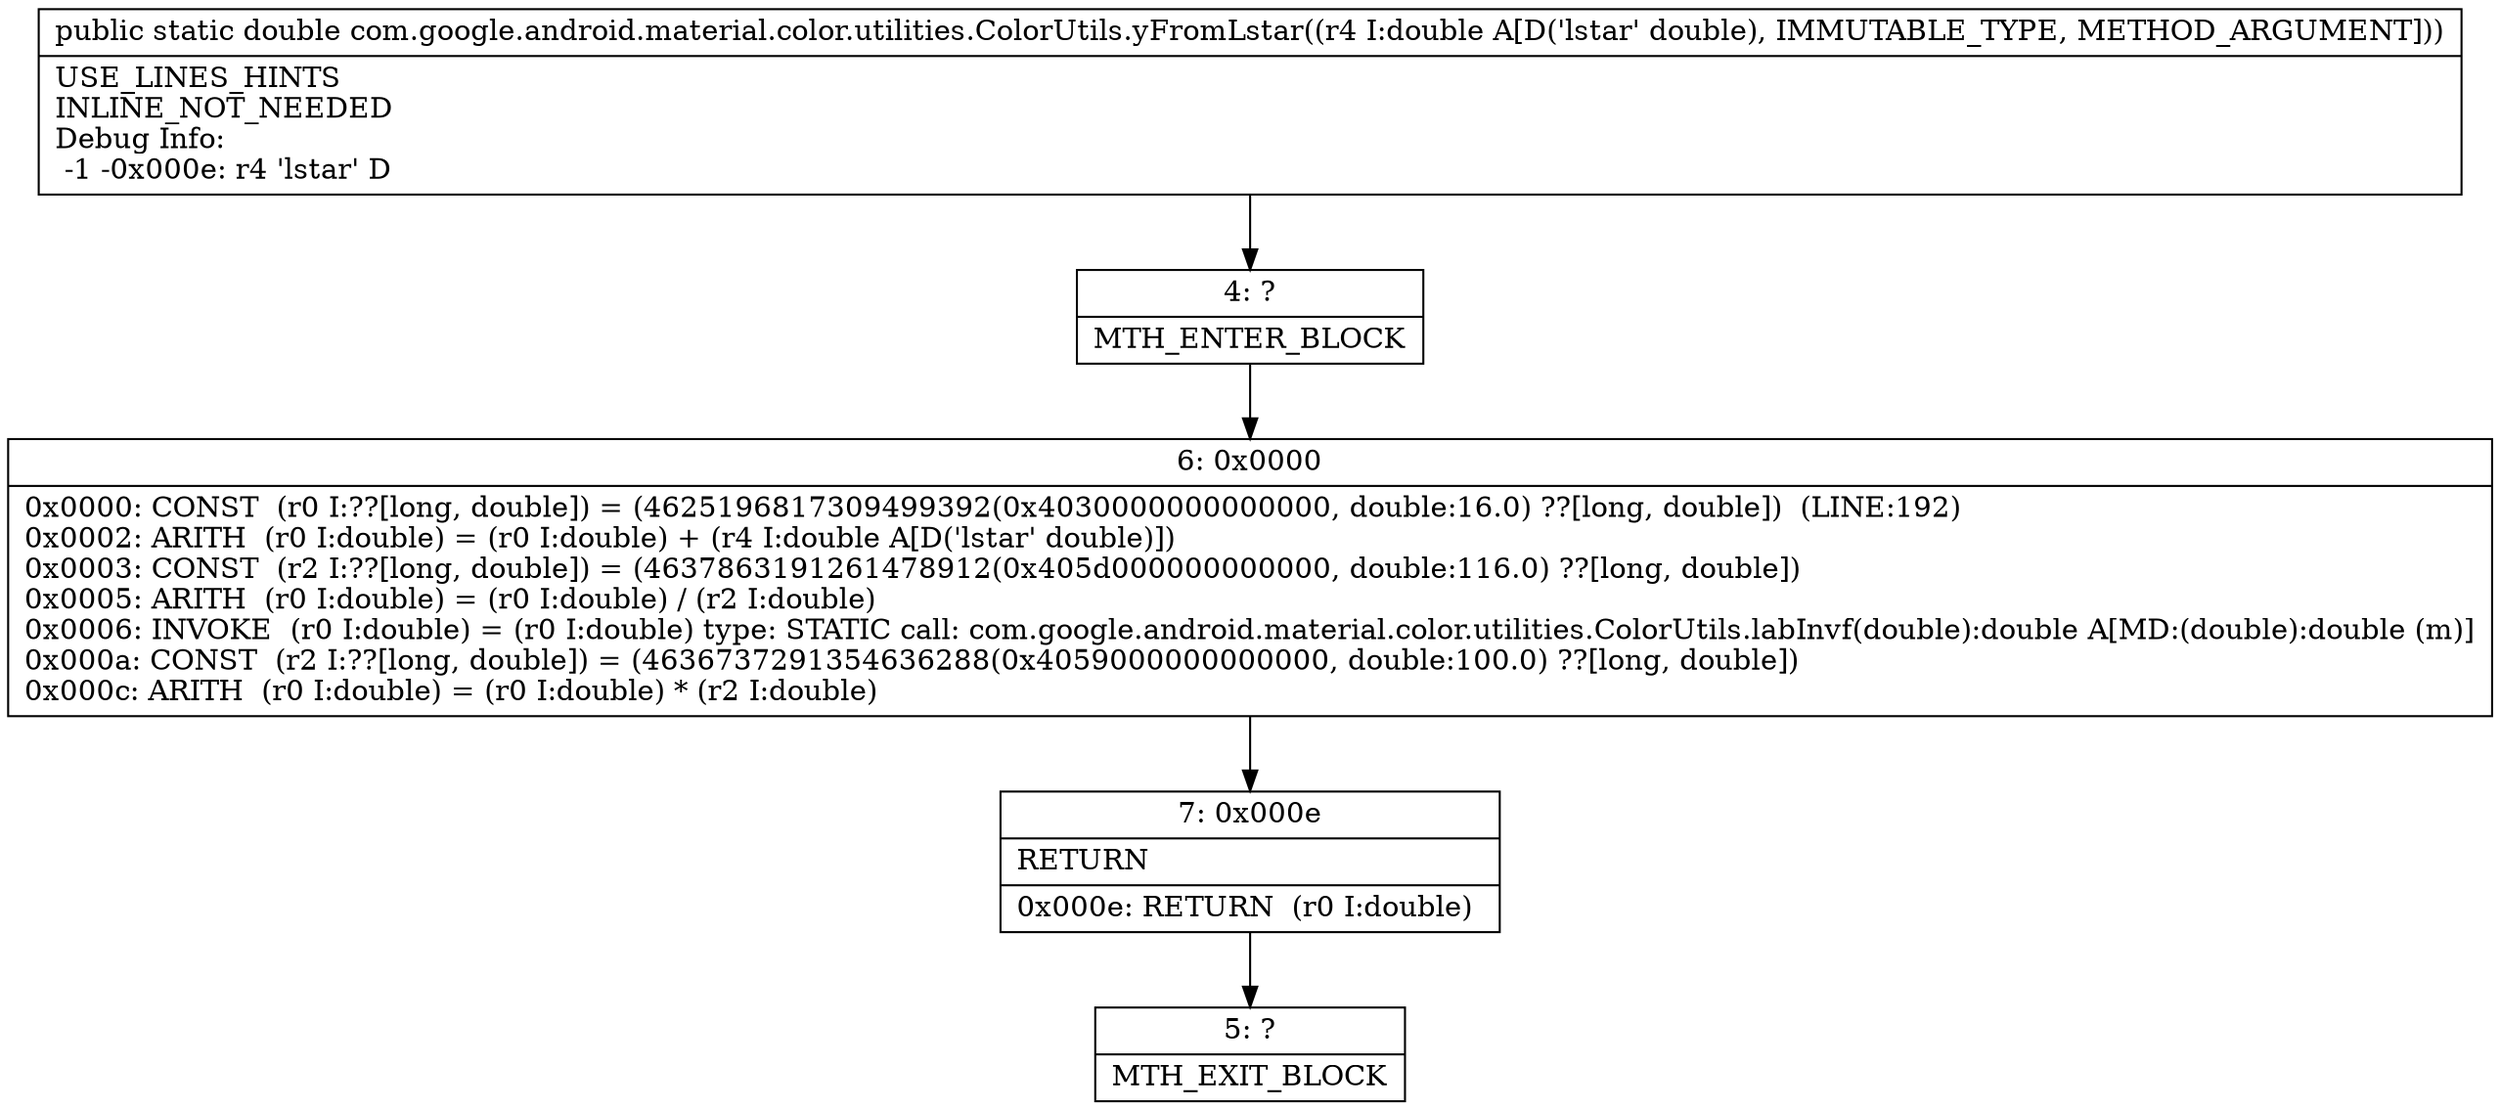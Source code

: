 digraph "CFG forcom.google.android.material.color.utilities.ColorUtils.yFromLstar(D)D" {
Node_4 [shape=record,label="{4\:\ ?|MTH_ENTER_BLOCK\l}"];
Node_6 [shape=record,label="{6\:\ 0x0000|0x0000: CONST  (r0 I:??[long, double]) = (4625196817309499392(0x4030000000000000, double:16.0) ??[long, double])  (LINE:192)\l0x0002: ARITH  (r0 I:double) = (r0 I:double) + (r4 I:double A[D('lstar' double)]) \l0x0003: CONST  (r2 I:??[long, double]) = (4637863191261478912(0x405d000000000000, double:116.0) ??[long, double]) \l0x0005: ARITH  (r0 I:double) = (r0 I:double) \/ (r2 I:double) \l0x0006: INVOKE  (r0 I:double) = (r0 I:double) type: STATIC call: com.google.android.material.color.utilities.ColorUtils.labInvf(double):double A[MD:(double):double (m)]\l0x000a: CONST  (r2 I:??[long, double]) = (4636737291354636288(0x4059000000000000, double:100.0) ??[long, double]) \l0x000c: ARITH  (r0 I:double) = (r0 I:double) * (r2 I:double) \l}"];
Node_7 [shape=record,label="{7\:\ 0x000e|RETURN\l|0x000e: RETURN  (r0 I:double) \l}"];
Node_5 [shape=record,label="{5\:\ ?|MTH_EXIT_BLOCK\l}"];
MethodNode[shape=record,label="{public static double com.google.android.material.color.utilities.ColorUtils.yFromLstar((r4 I:double A[D('lstar' double), IMMUTABLE_TYPE, METHOD_ARGUMENT]))  | USE_LINES_HINTS\lINLINE_NOT_NEEDED\lDebug Info:\l  \-1 \-0x000e: r4 'lstar' D\l}"];
MethodNode -> Node_4;Node_4 -> Node_6;
Node_6 -> Node_7;
Node_7 -> Node_5;
}

